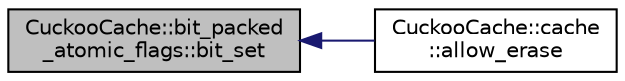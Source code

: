 digraph "CuckooCache::bit_packed_atomic_flags::bit_set"
{
  edge [fontname="Helvetica",fontsize="10",labelfontname="Helvetica",labelfontsize="10"];
  node [fontname="Helvetica",fontsize="10",shape=record];
  rankdir="LR";
  Node9 [label="CuckooCache::bit_packed\l_atomic_flags::bit_set",height=0.2,width=0.4,color="black", fillcolor="grey75", style="filled", fontcolor="black"];
  Node9 -> Node10 [dir="back",color="midnightblue",fontsize="10",style="solid",fontname="Helvetica"];
  Node10 [label="CuckooCache::cache\l::allow_erase",height=0.2,width=0.4,color="black", fillcolor="white", style="filled",URL="$d3/d4f/class_cuckoo_cache_1_1cache.html#ac99877952b8f09e64d203ff54c95ad2f",tooltip="allow_erase marks the element at index n as discardable. "];
}
